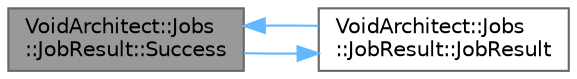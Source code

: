 digraph "VoidArchitect::Jobs::JobResult::Success"
{
 // LATEX_PDF_SIZE
  bgcolor="transparent";
  edge [fontname=Helvetica,fontsize=10,labelfontname=Helvetica,labelfontsize=10];
  node [fontname=Helvetica,fontsize=10,shape=box,height=0.2,width=0.4];
  rankdir="LR";
  Node1 [id="Node000001",label="VoidArchitect::Jobs\l::JobResult::Success",height=0.2,width=0.4,color="gray40", fillcolor="grey60", style="filled", fontcolor="black",tooltip="Create a successful job result."];
  Node1 -> Node2 [id="edge3_Node000001_Node000002",color="steelblue1",style="solid",tooltip=" "];
  Node2 [id="Node000002",label="VoidArchitect::Jobs\l::JobResult::JobResult",height=0.2,width=0.4,color="grey40", fillcolor="white", style="filled",URL="$struct_void_architect_1_1_jobs_1_1_job_result.html#abe2ac9fbb5eec964167eabc618ae8bb0",tooltip="Default constructor creates successful result."];
  Node2 -> Node1 [id="edge4_Node000002_Node000001",color="steelblue1",style="solid",tooltip=" "];
}
